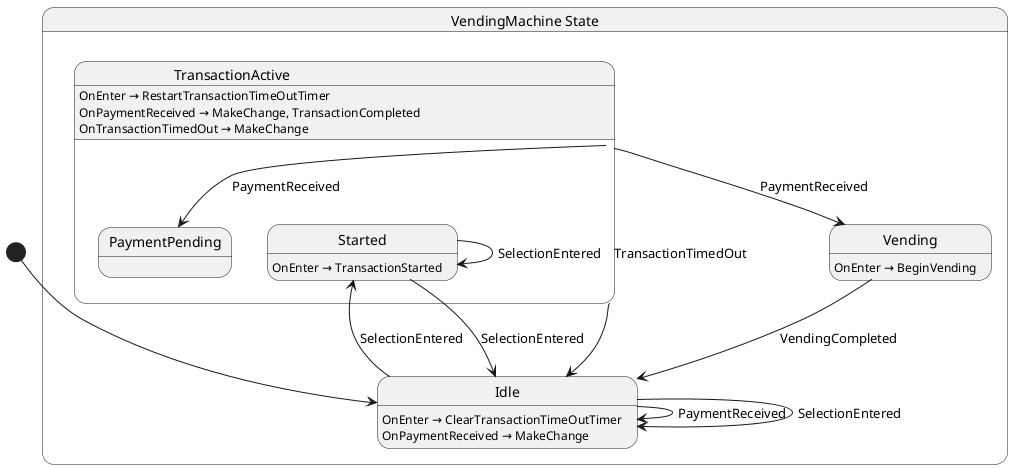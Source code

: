 @startuml VendingMachine
state "VendingMachine State" as Chickensoft_LogicBlocks_Example_VendingMachine_State {
  state "Idle" as Chickensoft_LogicBlocks_Example_VendingMachine_State_Idle {
    Chickensoft_LogicBlocks_Example_VendingMachine_State_Idle : OnEnter → ClearTransactionTimeOutTimer
    Chickensoft_LogicBlocks_Example_VendingMachine_State_Idle : OnPaymentReceived → MakeChange
  }
  state "TransactionActive" as Chickensoft_LogicBlocks_Example_VendingMachine_State_TransactionActive {
    state "Started" as Chickensoft_LogicBlocks_Example_VendingMachine_State_TransactionActive_Started {
      Chickensoft_LogicBlocks_Example_VendingMachine_State_TransactionActive_Started : OnEnter → TransactionStarted
    }
    state "PaymentPending" as Chickensoft_LogicBlocks_Example_VendingMachine_State_TransactionActive_PaymentPending
    Chickensoft_LogicBlocks_Example_VendingMachine_State_TransactionActive : OnEnter → RestartTransactionTimeOutTimer
    Chickensoft_LogicBlocks_Example_VendingMachine_State_TransactionActive : OnPaymentReceived → MakeChange, TransactionCompleted
    Chickensoft_LogicBlocks_Example_VendingMachine_State_TransactionActive : OnTransactionTimedOut → MakeChange
  }
  state "Vending" as Chickensoft_LogicBlocks_Example_VendingMachine_State_Vending {
    Chickensoft_LogicBlocks_Example_VendingMachine_State_Vending : OnEnter → BeginVending
  }
}

Chickensoft_LogicBlocks_Example_VendingMachine_State_Idle --> Chickensoft_LogicBlocks_Example_VendingMachine_State_Idle : PaymentReceived
Chickensoft_LogicBlocks_Example_VendingMachine_State_Idle --> Chickensoft_LogicBlocks_Example_VendingMachine_State_Idle : SelectionEntered
Chickensoft_LogicBlocks_Example_VendingMachine_State_Idle --> Chickensoft_LogicBlocks_Example_VendingMachine_State_TransactionActive_Started : SelectionEntered
Chickensoft_LogicBlocks_Example_VendingMachine_State_TransactionActive --> Chickensoft_LogicBlocks_Example_VendingMachine_State_Idle : TransactionTimedOut
Chickensoft_LogicBlocks_Example_VendingMachine_State_TransactionActive --> Chickensoft_LogicBlocks_Example_VendingMachine_State_TransactionActive_PaymentPending : PaymentReceived
Chickensoft_LogicBlocks_Example_VendingMachine_State_TransactionActive --> Chickensoft_LogicBlocks_Example_VendingMachine_State_Vending : PaymentReceived
Chickensoft_LogicBlocks_Example_VendingMachine_State_TransactionActive_Started --> Chickensoft_LogicBlocks_Example_VendingMachine_State_Idle : SelectionEntered
Chickensoft_LogicBlocks_Example_VendingMachine_State_TransactionActive_Started --> Chickensoft_LogicBlocks_Example_VendingMachine_State_TransactionActive_Started : SelectionEntered
Chickensoft_LogicBlocks_Example_VendingMachine_State_Vending --> Chickensoft_LogicBlocks_Example_VendingMachine_State_Idle : VendingCompleted

[*] --> Chickensoft_LogicBlocks_Example_VendingMachine_State_Idle
@enduml